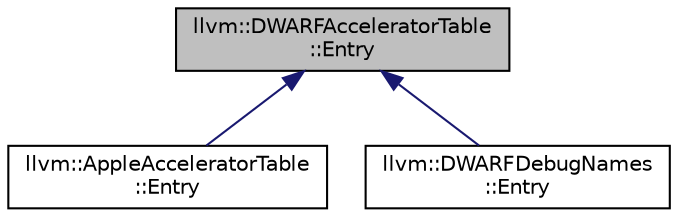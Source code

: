 digraph "llvm::DWARFAcceleratorTable::Entry"
{
 // LATEX_PDF_SIZE
  bgcolor="transparent";
  edge [fontname="Helvetica",fontsize="10",labelfontname="Helvetica",labelfontsize="10"];
  node [fontname="Helvetica",fontsize="10",shape="box"];
  Node1 [label="llvm::DWARFAcceleratorTable\l::Entry",height=0.2,width=0.4,color="black", fillcolor="grey75", style="filled", fontcolor="black",tooltip="An abstract class representing a single entry in the accelerator tables."];
  Node1 -> Node2 [dir="back",color="midnightblue",fontsize="10",style="solid",fontname="Helvetica"];
  Node2 [label="llvm::AppleAcceleratorTable\l::Entry",height=0.2,width=0.4,color="black",URL="$classllvm_1_1AppleAcceleratorTable_1_1Entry.html",tooltip="Apple-specific implementation of an Accelerator Entry."];
  Node1 -> Node3 [dir="back",color="midnightblue",fontsize="10",style="solid",fontname="Helvetica"];
  Node3 [label="llvm::DWARFDebugNames\l::Entry",height=0.2,width=0.4,color="black",URL="$classllvm_1_1DWARFDebugNames_1_1Entry.html",tooltip="DWARF v5-specific implementation of an Accelerator Entry."];
}
